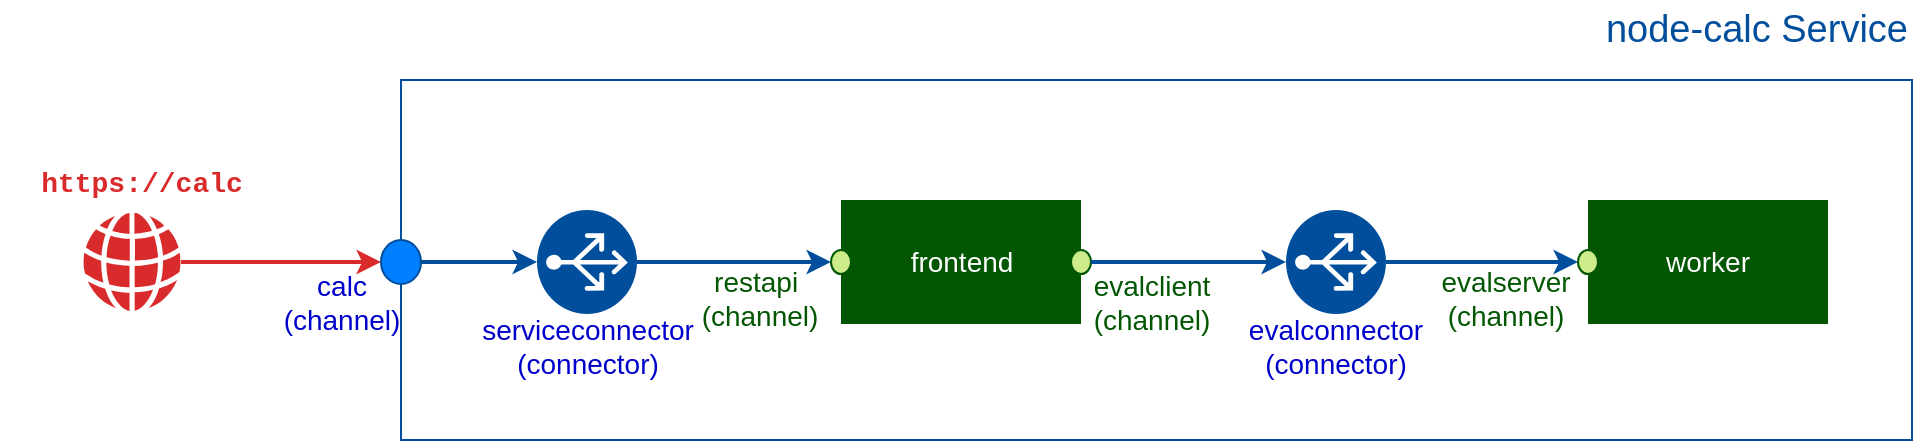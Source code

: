 <mxfile version="14.6.13" type="device"><diagram id="MQ0euR9UfSY_rMfaEaZ5" name="Página-1"><mxGraphModel dx="1102" dy="1001" grid="1" gridSize="10" guides="1" tooltips="1" connect="1" arrows="1" fold="1" page="1" pageScale="1" pageWidth="1169" pageHeight="827" math="0" shadow="0"><root><mxCell id="0"/><mxCell id="1" parent="0"/><mxCell id="m1I0FSoJJwckv8HuoxaX-34" value="" style="rounded=0;whiteSpace=wrap;html=1;fontColor=#FFFFFF;fillColor=none;strokeColor=#004E9C;" parent="1" vertex="1"><mxGeometry x="254.5" y="180" width="755.5" height="180" as="geometry"/></mxCell><mxCell id="m1I0FSoJJwckv8HuoxaX-35" value="" style="ellipse;whiteSpace=wrap;html=1;aspect=fixed;strokeColor=#004E9C;fontColor=#FFFFFF;fillColor=#007FFF;" parent="1" vertex="1"><mxGeometry x="244.5" y="260" width="20" height="22" as="geometry"/></mxCell><mxCell id="m1I0FSoJJwckv8HuoxaX-36" value="" style="group" parent="1" vertex="1" connectable="0"><mxGeometry x="469.5" y="240" width="130" height="62" as="geometry"/></mxCell><mxCell id="m1I0FSoJJwckv8HuoxaX-37" value="&lt;font style=&quot;font-size: 14px&quot;&gt;frontend&lt;br&gt;&lt;/font&gt;" style="rounded=0;whiteSpace=wrap;html=1;fillColor=#035703;strokeColor=none;fontColor=#FFFFFF;" parent="m1I0FSoJJwckv8HuoxaX-36" vertex="1"><mxGeometry x="5" width="120" height="62" as="geometry"/></mxCell><mxCell id="m1I0FSoJJwckv8HuoxaX-38" value="" style="ellipse;whiteSpace=wrap;html=1;aspect=fixed;fontColor=#FFFFFF;strokeColor=#035703;fillColor=#CDEB8B;" parent="m1I0FSoJJwckv8HuoxaX-36" vertex="1"><mxGeometry y="25" width="10" height="12" as="geometry"/></mxCell><mxCell id="CVhFSLJ4JHK0CXiv1-sc-11" value="" style="ellipse;whiteSpace=wrap;html=1;aspect=fixed;fontColor=#FFFFFF;strokeColor=#035703;fillColor=#CDEB8B;" vertex="1" parent="m1I0FSoJJwckv8HuoxaX-36"><mxGeometry x="120" y="25" width="10" height="12" as="geometry"/></mxCell><mxCell id="m1I0FSoJJwckv8HuoxaX-40" value="" style="group" parent="1" vertex="1" connectable="0"><mxGeometry x="322.5" y="245" width="50" height="52" as="geometry"/></mxCell><mxCell id="m1I0FSoJJwckv8HuoxaX-41" value="" style="ellipse;whiteSpace=wrap;html=1;aspect=fixed;fillColor=#004E9C;strokeColor=none;" parent="m1I0FSoJJwckv8HuoxaX-40" vertex="1"><mxGeometry width="50" height="52" as="geometry"/></mxCell><mxCell id="m1I0FSoJJwckv8HuoxaX-42" value="" style="aspect=fixed;pointerEvents=1;shadow=0;dashed=0;html=1;strokeColor=none;labelPosition=center;verticalLabelPosition=bottom;verticalAlign=top;align=center;shape=mxgraph.azure.load_balancer_generic;fillColor=#FFFFFF;rotation=-90;" parent="m1I0FSoJJwckv8HuoxaX-40" vertex="1"><mxGeometry x="10.611" y="5.556" width="28.778" height="40.889" as="geometry"/></mxCell><mxCell id="m1I0FSoJJwckv8HuoxaX-43" value="" style="endArrow=classic;html=1;fontColor=#FFFFFF;strokeColor=#004E9C;strokeWidth=2;exitX=1;exitY=0.5;exitDx=0;exitDy=0;entryX=0;entryY=0.5;entryDx=0;entryDy=0;" parent="1" source="m1I0FSoJJwckv8HuoxaX-35" target="m1I0FSoJJwckv8HuoxaX-41" edge="1"><mxGeometry width="50" height="50" relative="1" as="geometry"><mxPoint x="293.5" y="640" as="sourcePoint"/><mxPoint x="383.5" y="640" as="targetPoint"/></mxGeometry></mxCell><mxCell id="m1I0FSoJJwckv8HuoxaX-44" value="" style="endArrow=classic;html=1;fontColor=#FFFFFF;strokeColor=#004E9C;strokeWidth=2;exitX=1;exitY=0.5;exitDx=0;exitDy=0;entryX=0;entryY=0.5;entryDx=0;entryDy=0;" parent="1" source="m1I0FSoJJwckv8HuoxaX-41" target="m1I0FSoJJwckv8HuoxaX-38" edge="1"><mxGeometry width="50" height="50" relative="1" as="geometry"><mxPoint x="262.5" y="280" as="sourcePoint"/><mxPoint x="332.5" y="280" as="targetPoint"/></mxGeometry></mxCell><mxCell id="m1I0FSoJJwckv8HuoxaX-45" value="&lt;font style=&quot;font-size: 14px&quot;&gt;restapi&amp;nbsp;&lt;br&gt;(channel)&lt;br&gt;&lt;/font&gt;" style="text;html=1;strokeColor=none;fillColor=none;align=center;verticalAlign=middle;whiteSpace=wrap;rounded=0;fontSize=14;fontColor=#035703;" parent="1" vertex="1"><mxGeometry x="405.5" y="278" width="56" height="22" as="geometry"/></mxCell><mxCell id="m1I0FSoJJwckv8HuoxaX-59" value="&lt;font style=&quot;font-size: 14px&quot;&gt;&lt;font style=&quot;font-size: 14px&quot;&gt;calc&lt;br&gt;&lt;/font&gt;(channel)&lt;br style=&quot;font-size: 14px&quot;&gt;&lt;/font&gt;" style="text;html=1;strokeColor=none;fillColor=none;align=center;verticalAlign=middle;whiteSpace=wrap;rounded=0;fontSize=14;fontColor=#0000CC;" parent="1" vertex="1"><mxGeometry x="204.5" y="280" width="40" height="22" as="geometry"/></mxCell><mxCell id="ysPl8cTqWRdODEYO2fgO-120" value="" style="endArrow=classic;html=1;entryX=0;entryY=0.5;entryDx=0;entryDy=0;strokeWidth=2;rounded=1;strokeColor=#D92B2B;" parent="1" source="ysPl8cTqWRdODEYO2fgO-121" target="m1I0FSoJJwckv8HuoxaX-35" edge="1"><mxGeometry width="50" height="50" relative="1" as="geometry"><mxPoint x="203.5" y="790" as="sourcePoint"/><mxPoint x="313.5" y="540" as="targetPoint"/></mxGeometry></mxCell><mxCell id="ysPl8cTqWRdODEYO2fgO-121" value="" style="pointerEvents=1;shadow=0;dashed=0;html=1;strokeColor=none;labelPosition=center;verticalLabelPosition=bottom;verticalAlign=top;outlineConnect=0;align=center;shape=mxgraph.office.concepts.globe_internet;fillColor=#D92B2B;" parent="1" vertex="1"><mxGeometry x="95.5" y="246.5" width="49" height="49" as="geometry"/></mxCell><mxCell id="m1I0FSoJJwckv8HuoxaX-32" value="&lt;font color=&quot;#d92b2b&quot; face=&quot;Courier New&quot; style=&quot;font-size: 14px&quot;&gt;&lt;b style=&quot;font-size: 14px&quot;&gt;https://calc&lt;br&gt;&lt;/b&gt;&lt;/font&gt;" style="text;html=1;strokeColor=none;fillColor=none;align=center;verticalAlign=middle;whiteSpace=wrap;rounded=0;fontColor=#FFFFFF;fontSize=14;" parent="1" vertex="1"><mxGeometry x="54.5" y="220" width="140" height="22" as="geometry"/></mxCell><mxCell id="RAqbqAPZpjjaH81JNqXH-1" value="&lt;font style=&quot;font-size: 14px&quot;&gt;serviceconnector&lt;br&gt;(connector)&lt;br style=&quot;font-size: 14px&quot;&gt;&lt;/font&gt;" style="text;html=1;strokeColor=none;fillColor=none;align=center;verticalAlign=middle;whiteSpace=wrap;rounded=0;fontSize=14;fontColor=#0000CC;" parent="1" vertex="1"><mxGeometry x="327.5" y="302" width="40" height="22" as="geometry"/></mxCell><mxCell id="2IimvF8qheaG7CD15ACy-1" value="&lt;font style=&quot;font-size: 19px&quot; color=&quot;#004e9c&quot;&gt;node-calc Service&lt;/font&gt;" style="text;html=1;strokeColor=none;fillColor=none;align=right;verticalAlign=middle;whiteSpace=wrap;rounded=0;" parent="1" vertex="1"><mxGeometry x="670" y="140" width="340" height="30" as="geometry"/></mxCell><mxCell id="CVhFSLJ4JHK0CXiv1-sc-1" value="" style="group" vertex="1" connectable="0" parent="1"><mxGeometry x="843" y="240" width="130" height="62" as="geometry"/></mxCell><mxCell id="CVhFSLJ4JHK0CXiv1-sc-2" value="&lt;font style=&quot;font-size: 14px&quot;&gt;worker&lt;br&gt;&lt;/font&gt;" style="rounded=0;whiteSpace=wrap;html=1;fillColor=#035703;strokeColor=none;fontColor=#FFFFFF;" vertex="1" parent="CVhFSLJ4JHK0CXiv1-sc-1"><mxGeometry x="5" width="120" height="62" as="geometry"/></mxCell><mxCell id="CVhFSLJ4JHK0CXiv1-sc-3" value="" style="ellipse;whiteSpace=wrap;html=1;aspect=fixed;fontColor=#FFFFFF;strokeColor=#035703;fillColor=#CDEB8B;" vertex="1" parent="CVhFSLJ4JHK0CXiv1-sc-1"><mxGeometry y="25" width="10" height="12" as="geometry"/></mxCell><mxCell id="CVhFSLJ4JHK0CXiv1-sc-4" value="" style="group" vertex="1" connectable="0" parent="1"><mxGeometry x="697" y="245" width="50" height="52" as="geometry"/></mxCell><mxCell id="CVhFSLJ4JHK0CXiv1-sc-5" value="" style="ellipse;whiteSpace=wrap;html=1;aspect=fixed;fillColor=#004E9C;strokeColor=none;" vertex="1" parent="CVhFSLJ4JHK0CXiv1-sc-4"><mxGeometry width="50" height="52" as="geometry"/></mxCell><mxCell id="CVhFSLJ4JHK0CXiv1-sc-6" value="" style="aspect=fixed;pointerEvents=1;shadow=0;dashed=0;html=1;strokeColor=none;labelPosition=center;verticalLabelPosition=bottom;verticalAlign=top;align=center;shape=mxgraph.azure.load_balancer_generic;fillColor=#FFFFFF;rotation=-90;" vertex="1" parent="CVhFSLJ4JHK0CXiv1-sc-4"><mxGeometry x="10.611" y="5.556" width="28.778" height="40.889" as="geometry"/></mxCell><mxCell id="CVhFSLJ4JHK0CXiv1-sc-7" value="" style="endArrow=classic;html=1;fontColor=#FFFFFF;strokeColor=#004E9C;strokeWidth=2;entryX=0;entryY=0.5;entryDx=0;entryDy=0;exitX=1;exitY=0.5;exitDx=0;exitDy=0;" edge="1" parent="1" target="CVhFSLJ4JHK0CXiv1-sc-5" source="CVhFSLJ4JHK0CXiv1-sc-11"><mxGeometry width="50" height="50" relative="1" as="geometry"><mxPoint x="628" y="450" as="sourcePoint"/><mxPoint x="717" y="640" as="targetPoint"/></mxGeometry></mxCell><mxCell id="CVhFSLJ4JHK0CXiv1-sc-8" value="" style="endArrow=classic;html=1;fontColor=#FFFFFF;strokeColor=#004E9C;strokeWidth=2;exitX=1;exitY=0.5;exitDx=0;exitDy=0;entryX=0;entryY=0.5;entryDx=0;entryDy=0;" edge="1" parent="1" source="CVhFSLJ4JHK0CXiv1-sc-5" target="CVhFSLJ4JHK0CXiv1-sc-3"><mxGeometry width="50" height="50" relative="1" as="geometry"><mxPoint x="624" y="280" as="sourcePoint"/><mxPoint x="694.0" y="280" as="targetPoint"/></mxGeometry></mxCell><mxCell id="CVhFSLJ4JHK0CXiv1-sc-9" value="&lt;font style=&quot;font-size: 14px&quot;&gt;evalserver&lt;br&gt;(channel)&lt;br&gt;&lt;/font&gt;" style="text;html=1;strokeColor=none;fillColor=none;align=center;verticalAlign=middle;whiteSpace=wrap;rounded=0;fontSize=14;fontColor=#035703;" vertex="1" parent="1"><mxGeometry x="779" y="278" width="56" height="22" as="geometry"/></mxCell><mxCell id="CVhFSLJ4JHK0CXiv1-sc-10" value="&lt;font style=&quot;font-size: 14px&quot;&gt;evalconnector&lt;br&gt;(connector)&lt;br style=&quot;font-size: 14px&quot;&gt;&lt;/font&gt;" style="text;html=1;strokeColor=none;fillColor=none;align=center;verticalAlign=middle;whiteSpace=wrap;rounded=0;fontSize=14;fontColor=#0000CC;" vertex="1" parent="1"><mxGeometry x="702" y="302" width="40" height="22" as="geometry"/></mxCell><mxCell id="CVhFSLJ4JHK0CXiv1-sc-12" value="&lt;font style=&quot;font-size: 14px&quot;&gt;evalclient&lt;br&gt;(channel)&lt;br&gt;&lt;/font&gt;" style="text;html=1;strokeColor=none;fillColor=none;align=center;verticalAlign=middle;whiteSpace=wrap;rounded=0;fontSize=14;fontColor=#035703;" vertex="1" parent="1"><mxGeometry x="602" y="280" width="56" height="22" as="geometry"/></mxCell></root></mxGraphModel></diagram></mxfile>